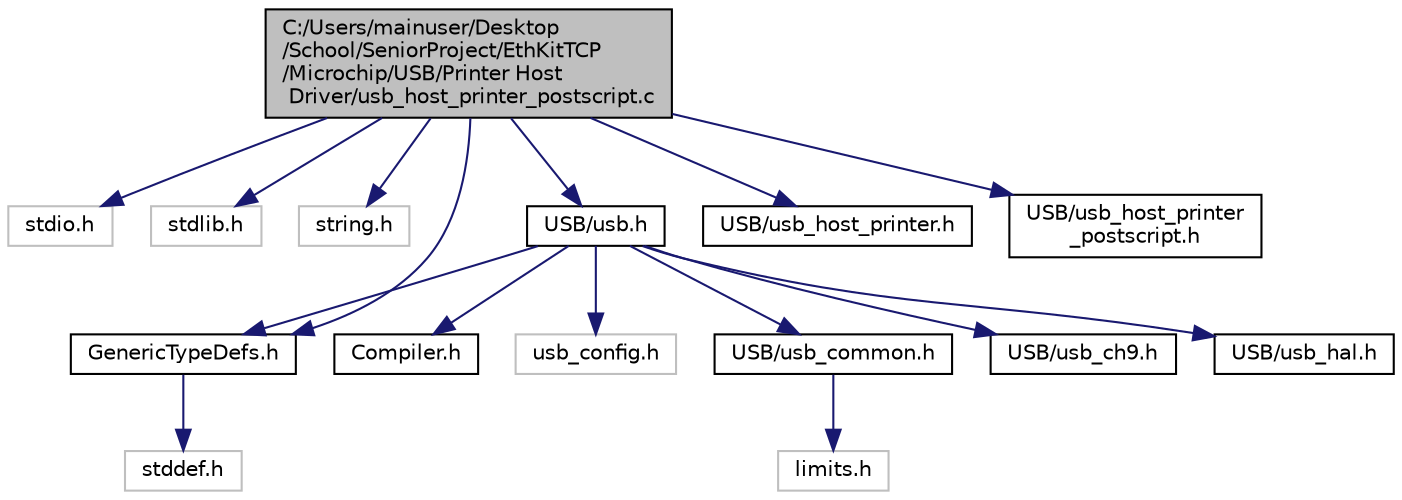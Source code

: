 digraph "C:/Users/mainuser/Desktop/School/SeniorProject/EthKitTCP/Microchip/USB/Printer Host Driver/usb_host_printer_postscript.c"
{
  edge [fontname="Helvetica",fontsize="10",labelfontname="Helvetica",labelfontsize="10"];
  node [fontname="Helvetica",fontsize="10",shape=record];
  Node1 [label="C:/Users/mainuser/Desktop\l/School/SeniorProject/EthKitTCP\l/Microchip/USB/Printer Host\l Driver/usb_host_printer_postscript.c",height=0.2,width=0.4,color="black", fillcolor="grey75", style="filled", fontcolor="black"];
  Node1 -> Node2 [color="midnightblue",fontsize="10",style="solid"];
  Node2 [label="stdio.h",height=0.2,width=0.4,color="grey75", fillcolor="white", style="filled"];
  Node1 -> Node3 [color="midnightblue",fontsize="10",style="solid"];
  Node3 [label="stdlib.h",height=0.2,width=0.4,color="grey75", fillcolor="white", style="filled"];
  Node1 -> Node4 [color="midnightblue",fontsize="10",style="solid"];
  Node4 [label="string.h",height=0.2,width=0.4,color="grey75", fillcolor="white", style="filled"];
  Node1 -> Node5 [color="midnightblue",fontsize="10",style="solid"];
  Node5 [label="GenericTypeDefs.h",height=0.2,width=0.4,color="black", fillcolor="white", style="filled",URL="$_generic_type_defs_8h.html"];
  Node5 -> Node6 [color="midnightblue",fontsize="10",style="solid"];
  Node6 [label="stddef.h",height=0.2,width=0.4,color="grey75", fillcolor="white", style="filled"];
  Node1 -> Node7 [color="midnightblue",fontsize="10",style="solid"];
  Node7 [label="USB/usb.h",height=0.2,width=0.4,color="black", fillcolor="white", style="filled",URL="$usb_8h.html"];
  Node7 -> Node5 [color="midnightblue",fontsize="10",style="solid"];
  Node7 -> Node8 [color="midnightblue",fontsize="10",style="solid"];
  Node8 [label="Compiler.h",height=0.2,width=0.4,color="black", fillcolor="white", style="filled",URL="$_compiler_8h.html"];
  Node7 -> Node9 [color="midnightblue",fontsize="10",style="solid"];
  Node9 [label="usb_config.h",height=0.2,width=0.4,color="grey75", fillcolor="white", style="filled"];
  Node7 -> Node10 [color="midnightblue",fontsize="10",style="solid"];
  Node10 [label="USB/usb_common.h",height=0.2,width=0.4,color="black", fillcolor="white", style="filled",URL="$usb__common_8h.html"];
  Node10 -> Node11 [color="midnightblue",fontsize="10",style="solid"];
  Node11 [label="limits.h",height=0.2,width=0.4,color="grey75", fillcolor="white", style="filled"];
  Node7 -> Node12 [color="midnightblue",fontsize="10",style="solid"];
  Node12 [label="USB/usb_ch9.h",height=0.2,width=0.4,color="black", fillcolor="white", style="filled",URL="$usb__ch9_8h.html"];
  Node7 -> Node13 [color="midnightblue",fontsize="10",style="solid"];
  Node13 [label="USB/usb_hal.h",height=0.2,width=0.4,color="black", fillcolor="white", style="filled",URL="$usb__hal_8h.html"];
  Node1 -> Node14 [color="midnightblue",fontsize="10",style="solid"];
  Node14 [label="USB/usb_host_printer.h",height=0.2,width=0.4,color="black", fillcolor="white", style="filled",URL="$usb__host__printer_8h.html"];
  Node1 -> Node15 [color="midnightblue",fontsize="10",style="solid"];
  Node15 [label="USB/usb_host_printer\l_postscript.h",height=0.2,width=0.4,color="black", fillcolor="white", style="filled",URL="$usb__host__printer__postscript_8h.html"];
}

